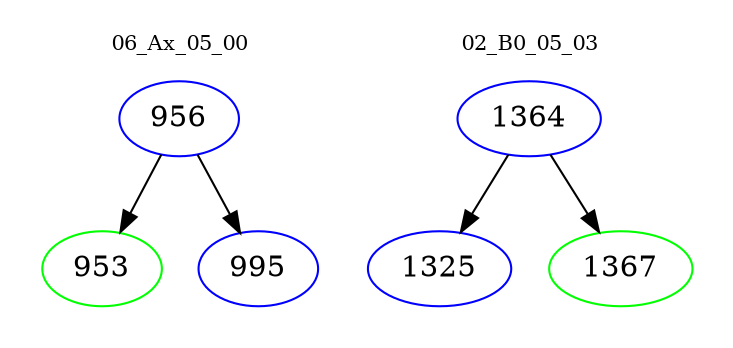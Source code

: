 digraph{
subgraph cluster_0 {
color = white
label = "06_Ax_05_00";
fontsize=10;
T0_956 [label="956", color="blue"]
T0_956 -> T0_953 [color="black"]
T0_953 [label="953", color="green"]
T0_956 -> T0_995 [color="black"]
T0_995 [label="995", color="blue"]
}
subgraph cluster_1 {
color = white
label = "02_B0_05_03";
fontsize=10;
T1_1364 [label="1364", color="blue"]
T1_1364 -> T1_1325 [color="black"]
T1_1325 [label="1325", color="blue"]
T1_1364 -> T1_1367 [color="black"]
T1_1367 [label="1367", color="green"]
}
}
